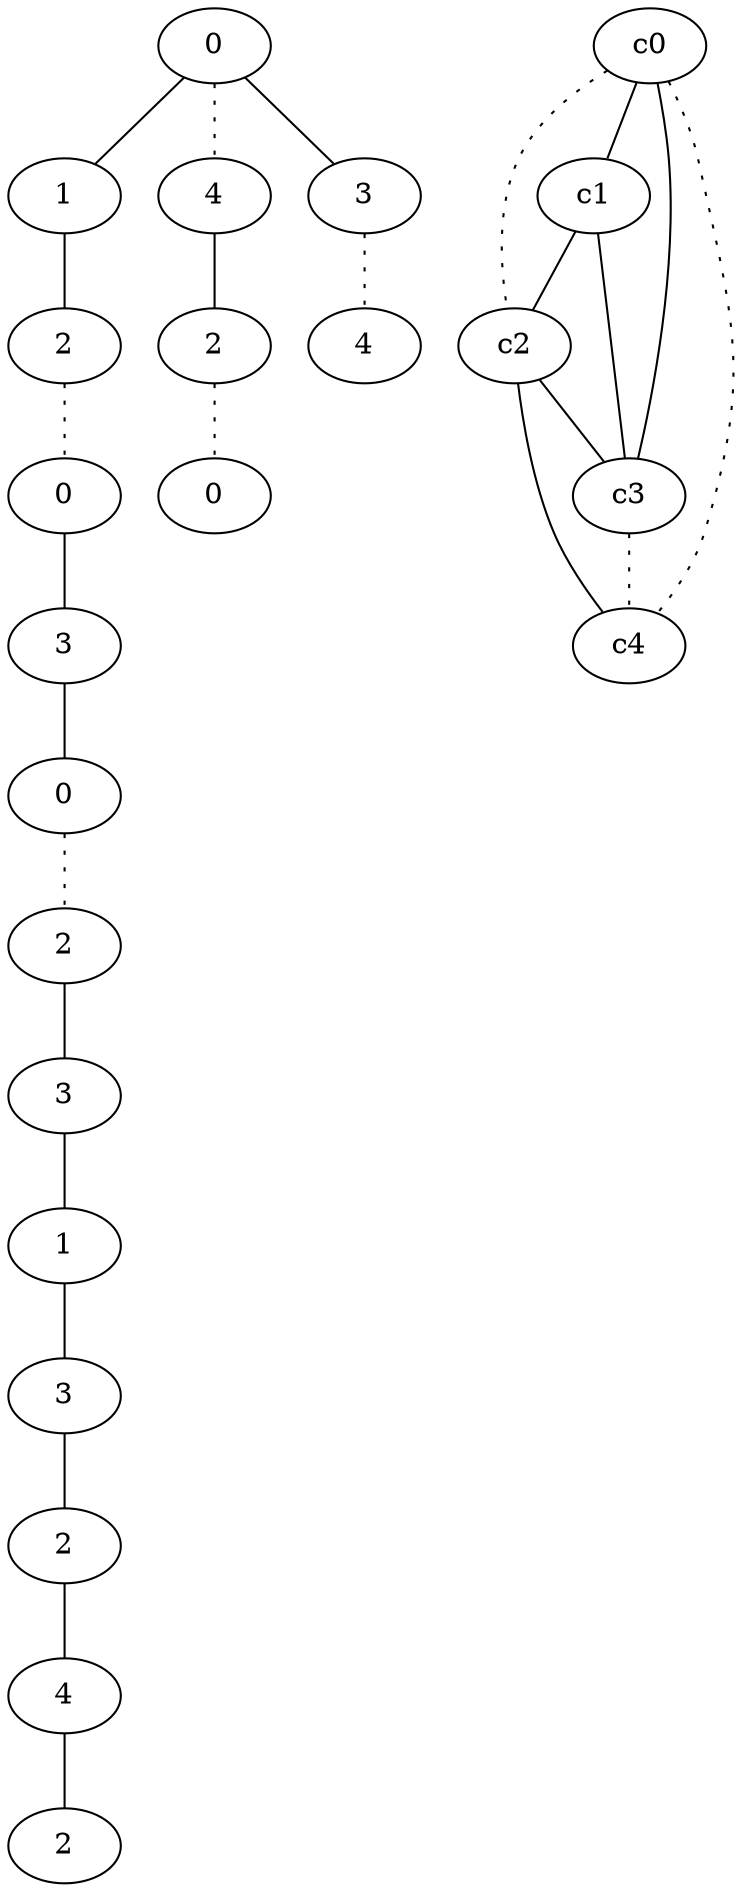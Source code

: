 graph {
a0[label=0];
a1[label=1];
a2[label=2];
a3[label=0];
a4[label=3];
a5[label=0];
a6[label=2];
a7[label=3];
a8[label=1];
a9[label=3];
a10[label=2];
a11[label=4];
a12[label=2];
a13[label=4];
a14[label=2];
a15[label=0];
a16[label=3];
a17[label=4];
a0 -- a1;
a0 -- a13 [style=dotted];
a0 -- a16;
a1 -- a2;
a2 -- a3 [style=dotted];
a3 -- a4;
a4 -- a5;
a5 -- a6 [style=dotted];
a6 -- a7;
a7 -- a8;
a8 -- a9;
a9 -- a10;
a10 -- a11;
a11 -- a12;
a13 -- a14;
a14 -- a15 [style=dotted];
a16 -- a17 [style=dotted];
c0 -- c1;
c0 -- c2 [style=dotted];
c0 -- c3;
c0 -- c4 [style=dotted];
c1 -- c2;
c1 -- c3;
c2 -- c3;
c2 -- c4;
c3 -- c4 [style=dotted];
}

